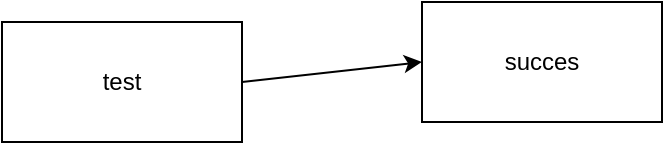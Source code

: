 <mxfile>
    <diagram id="hIz7Hh-t-1hRWvrkPhQC" name="Page-1">
        <mxGraphModel dx="822" dy="318" grid="1" gridSize="10" guides="1" tooltips="1" connect="1" arrows="1" fold="1" page="1" pageScale="1" pageWidth="850" pageHeight="1100" math="0" shadow="0">
            <root>
                <mxCell id="0"/>
                <mxCell id="1" parent="0"/>
                <mxCell id="4" style="edgeStyle=none;html=1;exitX=1;exitY=0.5;exitDx=0;exitDy=0;entryX=0;entryY=0.5;entryDx=0;entryDy=0;" parent="1" source="2" target="3" edge="1">
                    <mxGeometry relative="1" as="geometry"/>
                </mxCell>
                <mxCell id="2" value="test" style="rounded=0;whiteSpace=wrap;html=1;" parent="1" vertex="1">
                    <mxGeometry x="140" y="100" width="120" height="60" as="geometry"/>
                </mxCell>
                <mxCell id="3" value="succes" style="rounded=0;whiteSpace=wrap;html=1;" parent="1" vertex="1">
                    <mxGeometry x="350" y="90" width="120" height="60" as="geometry"/>
                </mxCell>
            </root>
        </mxGraphModel>
    </diagram>
</mxfile>